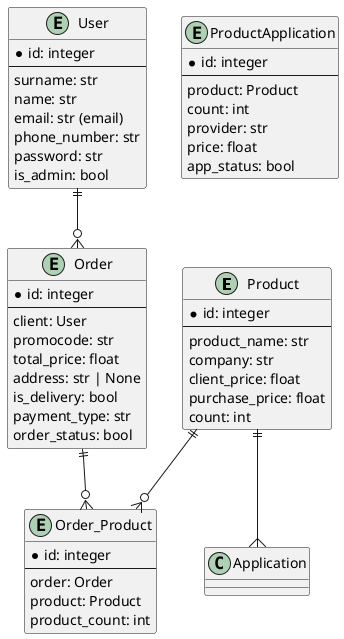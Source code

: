 @startuml ER-диаграмма для базы данных
entity Product {
    * id: integer
    --
    product_name: str
    company: str
    client_price: float
    purchase_price: float
    count: int
}
entity User {
    * id: integer
    --
    surname: str
    name: str
    email: str (email)
    phone_number: str
    password: str
    is_admin: bool
}
entity Order {
    * id: integer
    --
    client: User
    promocode: str
    total_price: float
    address: str | None
    is_delivery: bool
    payment_type: str
    order_status: bool
}
entity Order_Product {
    * id: integer
    --
    order: Order
    product: Product
    product_count: int
}
entity ProductApplication {
    * id: integer
    --
    product: Product
    count: int
    provider: str
    price: float
    app_status: bool
}

User ||--o{ Order
Product ||--o{ Order_Product
Order ||--o{ Order_Product
Product ||--{ Application
@enduml
